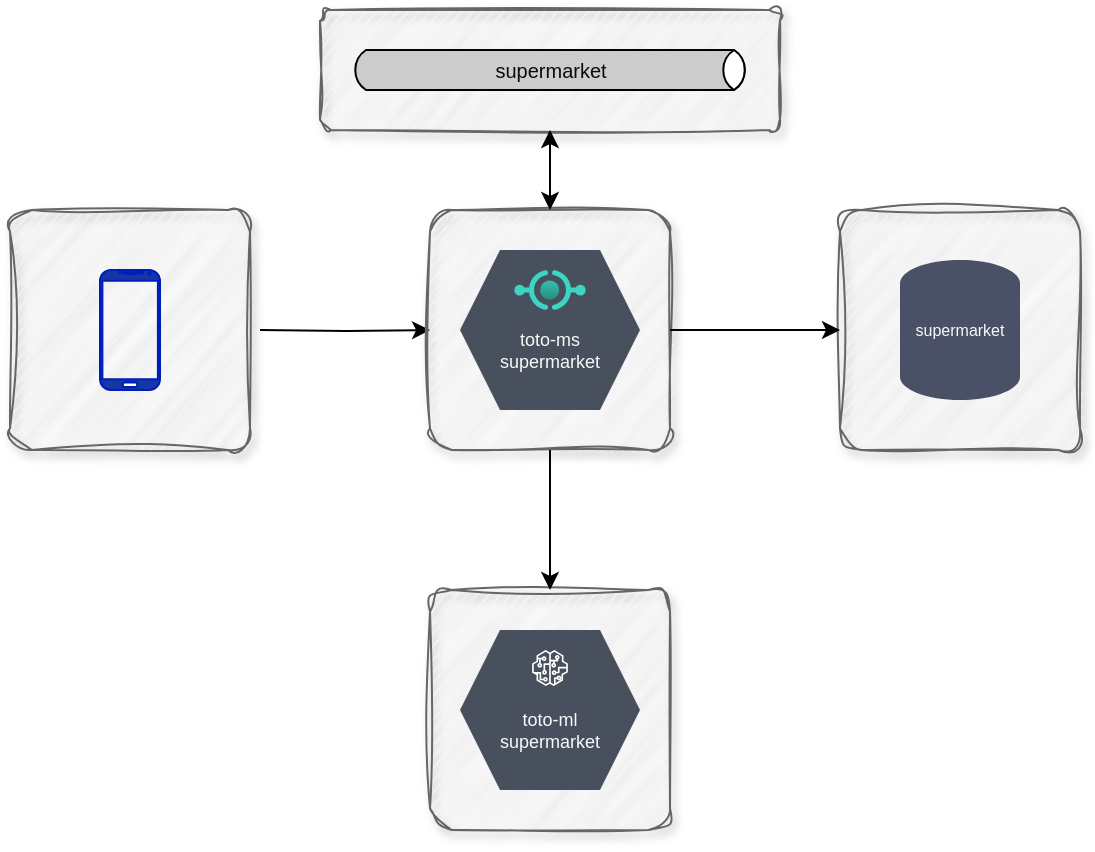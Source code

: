<mxfile version="23.1.2" type="github" pages="2">
  <diagram id="yPxyJZ8AM_hMuL3Unpa9" name="Architecture">
    <mxGraphModel dx="516" dy="759" grid="1" gridSize="10" guides="1" tooltips="1" connect="1" arrows="1" fold="1" page="1" pageScale="1" pageWidth="850" pageHeight="1100" math="0" shadow="0">
      <root>
        <mxCell id="0" />
        <mxCell id="1" parent="0" />
        <mxCell id="lnCJ62yekiQtUyWYJ2vn-1" value="" style="whiteSpace=wrap;html=1;aspect=fixed;fillColor=#f5f5f5;rounded=1;shadow=1;fontColor=#333333;strokeColor=#666666;arcSize=9;glass=0;sketch=1;curveFitting=1;jiggle=2;" vertex="1" parent="1">
          <mxGeometry x="1020" y="170" width="120" height="120" as="geometry" />
        </mxCell>
        <mxCell id="lnCJ62yekiQtUyWYJ2vn-2" style="edgeStyle=orthogonalEdgeStyle;rounded=0;orthogonalLoop=1;jettySize=auto;html=1;entryX=0;entryY=0.5;entryDx=0;entryDy=0;" edge="1" parent="1" target="lnCJ62yekiQtUyWYJ2vn-5">
          <mxGeometry relative="1" as="geometry">
            <mxPoint x="1145" y="230" as="sourcePoint" />
          </mxGeometry>
        </mxCell>
        <mxCell id="lnCJ62yekiQtUyWYJ2vn-3" value="" style="verticalLabelPosition=bottom;verticalAlign=top;html=1;shadow=0;dashed=0;strokeWidth=1;shape=mxgraph.android.phone2;strokeColor=#001DBC;fillColor=#1537a6;fontColor=#ffffff;" vertex="1" parent="1">
          <mxGeometry x="1065" y="200" width="30" height="60" as="geometry" />
        </mxCell>
        <mxCell id="lnCJ62yekiQtUyWYJ2vn-4" value="" style="group;rounded=1;arcSize=14;" vertex="1" connectable="0" parent="1">
          <mxGeometry x="1245" y="190" width="115" height="110" as="geometry" />
        </mxCell>
        <mxCell id="lnCJ62yekiQtUyWYJ2vn-5" value="" style="whiteSpace=wrap;html=1;aspect=fixed;fillColor=#f5f5f5;rounded=1;shadow=1;fontColor=#333333;strokeColor=#666666;arcSize=9;glass=0;sketch=1;curveFitting=1;jiggle=2;" vertex="1" parent="lnCJ62yekiQtUyWYJ2vn-4">
          <mxGeometry x="-14.99" y="-20" width="120" height="120" as="geometry" />
        </mxCell>
        <mxCell id="lnCJ62yekiQtUyWYJ2vn-6" value="&lt;div style=&quot;font-size: 9px;&quot;&gt;&lt;font style=&quot;font-size: 9px;&quot;&gt;toto-ms&lt;/font&gt;&lt;/div&gt;&lt;div style=&quot;font-size: 9px;&quot;&gt;&lt;font style=&quot;font-size: 9px;&quot;&gt;supermarket&lt;font style=&quot;font-size: 9px;&quot;&gt;&lt;br style=&quot;font-size: 9px;&quot;&gt;&lt;/font&gt;&lt;/font&gt;&lt;/div&gt;" style="shape=hexagon;perimeter=hexagonPerimeter2;whiteSpace=wrap;html=1;fixedSize=1;fillColor=#48505E;strokeColor=none;fontColor=#f8fafa;verticalAlign=bottom;spacingBottom=16;fontSize=9;" vertex="1" parent="lnCJ62yekiQtUyWYJ2vn-4">
          <mxGeometry width="90" height="80" as="geometry" />
        </mxCell>
        <mxCell id="lnCJ62yekiQtUyWYJ2vn-7" value="" style="image;aspect=fixed;html=1;points=[];align=center;fontSize=12;image=img/lib/azure2/other/API_Proxy.svg;imageBackground=none;" vertex="1" parent="lnCJ62yekiQtUyWYJ2vn-4">
          <mxGeometry x="27.11" y="10" width="35.79" height="20" as="geometry" />
        </mxCell>
        <mxCell id="lnCJ62yekiQtUyWYJ2vn-8" value="" style="group;rounded=1;arcSize=14;" vertex="1" connectable="0" parent="1">
          <mxGeometry x="1245" y="380" width="115" height="110" as="geometry" />
        </mxCell>
        <mxCell id="lnCJ62yekiQtUyWYJ2vn-9" value="" style="whiteSpace=wrap;html=1;aspect=fixed;fillColor=#f5f5f5;rounded=1;shadow=1;fontColor=#333333;strokeColor=#666666;arcSize=9;glass=0;sketch=1;curveFitting=1;jiggle=2;" vertex="1" parent="lnCJ62yekiQtUyWYJ2vn-8">
          <mxGeometry x="-14.99" y="-20" width="120" height="120" as="geometry" />
        </mxCell>
        <mxCell id="lnCJ62yekiQtUyWYJ2vn-10" value="" style="group" vertex="1" connectable="0" parent="lnCJ62yekiQtUyWYJ2vn-8">
          <mxGeometry width="90" height="80" as="geometry" />
        </mxCell>
        <mxCell id="lnCJ62yekiQtUyWYJ2vn-11" value="&lt;div style=&quot;font-size: 9px;&quot;&gt;&lt;font style=&quot;font-size: 9px;&quot;&gt;toto-ml&lt;/font&gt;&lt;/div&gt;&lt;div style=&quot;font-size: 9px;&quot;&gt;&lt;font style=&quot;font-size: 9px;&quot;&gt;supermarket&lt;font style=&quot;font-size: 9px;&quot;&gt;&lt;br style=&quot;font-size: 9px;&quot;&gt;&lt;/font&gt;&lt;/font&gt;&lt;/div&gt;" style="shape=hexagon;perimeter=hexagonPerimeter2;whiteSpace=wrap;html=1;fixedSize=1;fillColor=#48505E;strokeColor=none;fontColor=#f8fafa;verticalAlign=bottom;spacingBottom=16;fontSize=9;" vertex="1" parent="lnCJ62yekiQtUyWYJ2vn-10">
          <mxGeometry width="90" height="80" as="geometry" />
        </mxCell>
        <mxCell id="lnCJ62yekiQtUyWYJ2vn-12" value="" style="sketch=0;outlineConnect=0;dashed=0;verticalLabelPosition=bottom;verticalAlign=top;align=center;html=1;fontSize=12;fontStyle=0;aspect=fixed;pointerEvents=1;shape=mxgraph.aws4.sagemaker_model;" vertex="1" parent="lnCJ62yekiQtUyWYJ2vn-10">
          <mxGeometry x="36" y="10" width="18" height="18" as="geometry" />
        </mxCell>
        <mxCell id="lnCJ62yekiQtUyWYJ2vn-13" value="" style="group;verticalAlign=top;" vertex="1" connectable="0" parent="1">
          <mxGeometry x="1175" y="70" width="230" height="60" as="geometry" />
        </mxCell>
        <mxCell id="lnCJ62yekiQtUyWYJ2vn-14" value="" style="whiteSpace=wrap;html=1;fillColor=#f5f5f5;rounded=1;shadow=1;fontColor=#333333;strokeColor=#666666;arcSize=9;glass=0;sketch=1;curveFitting=1;jiggle=2;imageAspect=0;imageHeight=67;perimeterSpacing=0;" vertex="1" parent="lnCJ62yekiQtUyWYJ2vn-13">
          <mxGeometry width="230" height="60" as="geometry" />
        </mxCell>
        <mxCell id="lnCJ62yekiQtUyWYJ2vn-15" value="&lt;font color=&quot;#0c0c0c&quot; style=&quot;font-size: 10px;&quot;&gt;supermarket&lt;/font&gt;" style="html=1;outlineConnect=0;fillColor=#CCCCCC;strokeColor=default;gradientColor=none;gradientDirection=north;strokeWidth=1;shape=mxgraph.networks.bus;gradientColor=none;gradientDirection=north;fontColor=#ffffff;perimeter=backbonePerimeter;backboneSize=20;shadow=0;fontSize=10;" vertex="1" parent="lnCJ62yekiQtUyWYJ2vn-13">
          <mxGeometry x="15" y="19.997" width="200" height="20" as="geometry" />
        </mxCell>
        <mxCell id="lnCJ62yekiQtUyWYJ2vn-16" style="edgeStyle=orthogonalEdgeStyle;rounded=0;orthogonalLoop=1;jettySize=auto;html=1;entryX=0.5;entryY=0;entryDx=0;entryDy=0;" edge="1" parent="1" source="lnCJ62yekiQtUyWYJ2vn-5" target="lnCJ62yekiQtUyWYJ2vn-9">
          <mxGeometry relative="1" as="geometry" />
        </mxCell>
        <mxCell id="lnCJ62yekiQtUyWYJ2vn-17" value="" style="whiteSpace=wrap;html=1;aspect=fixed;fillColor=#f5f5f5;rounded=1;shadow=1;fontColor=#333333;strokeColor=#666666;arcSize=9;glass=0;sketch=1;curveFitting=1;jiggle=2;" vertex="1" parent="1">
          <mxGeometry x="1435" y="170" width="120" height="120" as="geometry" />
        </mxCell>
        <mxCell id="lnCJ62yekiQtUyWYJ2vn-18" value="supermarket" style="strokeWidth=2;html=1;shape=mxgraph.flowchart.database;whiteSpace=wrap;fontSize=8;fillColor=#4a5066;strokeColor=none;fontColor=#fafafa;" vertex="1" parent="1">
          <mxGeometry x="1465" y="195" width="60" height="70" as="geometry" />
        </mxCell>
        <mxCell id="lnCJ62yekiQtUyWYJ2vn-19" style="edgeStyle=orthogonalEdgeStyle;rounded=0;orthogonalLoop=1;jettySize=auto;html=1;" edge="1" parent="1" source="lnCJ62yekiQtUyWYJ2vn-5" target="lnCJ62yekiQtUyWYJ2vn-17">
          <mxGeometry relative="1" as="geometry" />
        </mxCell>
        <mxCell id="lnCJ62yekiQtUyWYJ2vn-20" style="edgeStyle=orthogonalEdgeStyle;rounded=0;orthogonalLoop=1;jettySize=auto;html=1;exitX=0.5;exitY=0;exitDx=0;exitDy=0;entryX=0.5;entryY=1;entryDx=0;entryDy=0;startArrow=classic;startFill=1;" edge="1" parent="1" source="lnCJ62yekiQtUyWYJ2vn-5" target="lnCJ62yekiQtUyWYJ2vn-14">
          <mxGeometry relative="1" as="geometry" />
        </mxCell>
      </root>
    </mxGraphModel>
  </diagram>
  <diagram name="Flow 1" id="ctHLmJBiPTk4kEDyf0uC">
    <mxGraphModel dx="584" dy="797" grid="1" gridSize="10" guides="1" tooltips="1" connect="1" arrows="1" fold="1" page="1" pageScale="1" pageWidth="850" pageHeight="1100" math="0" shadow="0">
      <root>
        <mxCell id="vyV7tBqPM29eVG8tMl74-0" />
        <mxCell id="vyV7tBqPM29eVG8tMl74-1" parent="vyV7tBqPM29eVG8tMl74-0" />
        <mxCell id="vyV7tBqPM29eVG8tMl74-2" value="" style="whiteSpace=wrap;html=1;aspect=fixed;fillColor=#f5f5f5;rounded=1;shadow=1;fontColor=#333333;strokeColor=#666666;arcSize=9;glass=0;sketch=1;curveFitting=1;jiggle=2;" vertex="1" parent="vyV7tBqPM29eVG8tMl74-1">
          <mxGeometry x="900" y="170" width="120" height="120" as="geometry" />
        </mxCell>
        <mxCell id="vyV7tBqPM29eVG8tMl74-3" style="edgeStyle=orthogonalEdgeStyle;rounded=0;orthogonalLoop=1;jettySize=auto;html=1;entryX=0;entryY=0.5;entryDx=0;entryDy=0;exitX=1;exitY=0.5;exitDx=0;exitDy=0;" edge="1" parent="vyV7tBqPM29eVG8tMl74-1" target="vyV7tBqPM29eVG8tMl74-6" source="vyV7tBqPM29eVG8tMl74-2">
          <mxGeometry relative="1" as="geometry">
            <mxPoint x="1145" y="230" as="sourcePoint" />
          </mxGeometry>
        </mxCell>
        <mxCell id="Lie1hnAzMxNPA37Isurs-0" value="Add item" style="edgeLabel;html=1;align=center;verticalAlign=middle;resizable=0;points=[];" vertex="1" connectable="0" parent="vyV7tBqPM29eVG8tMl74-3">
          <mxGeometry x="-0.181" y="-1" relative="1" as="geometry">
            <mxPoint x="4" y="-11" as="offset" />
          </mxGeometry>
        </mxCell>
        <mxCell id="vyV7tBqPM29eVG8tMl74-4" value="" style="verticalLabelPosition=bottom;verticalAlign=top;html=1;shadow=0;dashed=0;strokeWidth=1;shape=mxgraph.android.phone2;strokeColor=#001DBC;fillColor=#1537a6;fontColor=#ffffff;" vertex="1" parent="vyV7tBqPM29eVG8tMl74-1">
          <mxGeometry x="945" y="200" width="30" height="60" as="geometry" />
        </mxCell>
        <mxCell id="vyV7tBqPM29eVG8tMl74-5" value="" style="group;rounded=1;arcSize=14;" vertex="1" connectable="0" parent="vyV7tBqPM29eVG8tMl74-1">
          <mxGeometry x="1245" y="190" width="115" height="110" as="geometry" />
        </mxCell>
        <mxCell id="vyV7tBqPM29eVG8tMl74-6" value="" style="whiteSpace=wrap;html=1;aspect=fixed;fillColor=#f5f5f5;rounded=1;shadow=1;fontColor=#333333;strokeColor=#666666;arcSize=9;glass=0;sketch=1;curveFitting=1;jiggle=2;" vertex="1" parent="vyV7tBqPM29eVG8tMl74-5">
          <mxGeometry x="-14.99" y="-20" width="120" height="120" as="geometry" />
        </mxCell>
        <mxCell id="vyV7tBqPM29eVG8tMl74-7" value="&lt;div style=&quot;font-size: 9px;&quot;&gt;&lt;font style=&quot;font-size: 9px;&quot;&gt;toto-ms&lt;/font&gt;&lt;/div&gt;&lt;div style=&quot;font-size: 9px;&quot;&gt;&lt;font style=&quot;font-size: 9px;&quot;&gt;supermarket&lt;font style=&quot;font-size: 9px;&quot;&gt;&lt;br style=&quot;font-size: 9px;&quot;&gt;&lt;/font&gt;&lt;/font&gt;&lt;/div&gt;" style="shape=hexagon;perimeter=hexagonPerimeter2;whiteSpace=wrap;html=1;fixedSize=1;fillColor=#48505E;strokeColor=none;fontColor=#f8fafa;verticalAlign=bottom;spacingBottom=16;fontSize=9;" vertex="1" parent="vyV7tBqPM29eVG8tMl74-5">
          <mxGeometry width="90" height="80" as="geometry" />
        </mxCell>
        <mxCell id="vyV7tBqPM29eVG8tMl74-8" value="" style="image;aspect=fixed;html=1;points=[];align=center;fontSize=12;image=img/lib/azure2/other/API_Proxy.svg;imageBackground=none;" vertex="1" parent="vyV7tBqPM29eVG8tMl74-5">
          <mxGeometry x="27.11" y="10" width="35.79" height="20" as="geometry" />
        </mxCell>
        <mxCell id="vyV7tBqPM29eVG8tMl74-9" value="" style="group;rounded=1;arcSize=14;" vertex="1" connectable="0" parent="vyV7tBqPM29eVG8tMl74-1">
          <mxGeometry x="1245" y="380" width="115" height="110" as="geometry" />
        </mxCell>
        <mxCell id="vyV7tBqPM29eVG8tMl74-10" value="" style="whiteSpace=wrap;html=1;aspect=fixed;fillColor=#f5f5f5;rounded=1;shadow=1;fontColor=#333333;strokeColor=#666666;arcSize=9;glass=0;sketch=1;curveFitting=1;jiggle=2;" vertex="1" parent="vyV7tBqPM29eVG8tMl74-9">
          <mxGeometry x="-14.99" y="-20" width="120" height="120" as="geometry" />
        </mxCell>
        <mxCell id="vyV7tBqPM29eVG8tMl74-11" value="" style="group" vertex="1" connectable="0" parent="vyV7tBqPM29eVG8tMl74-9">
          <mxGeometry width="90" height="80" as="geometry" />
        </mxCell>
        <mxCell id="vyV7tBqPM29eVG8tMl74-12" value="&lt;div style=&quot;font-size: 9px;&quot;&gt;&lt;font style=&quot;font-size: 9px;&quot;&gt;toto-ml&lt;/font&gt;&lt;/div&gt;&lt;div style=&quot;font-size: 9px;&quot;&gt;&lt;font style=&quot;font-size: 9px;&quot;&gt;supermarket&lt;font style=&quot;font-size: 9px;&quot;&gt;&lt;br style=&quot;font-size: 9px;&quot;&gt;&lt;/font&gt;&lt;/font&gt;&lt;/div&gt;" style="shape=hexagon;perimeter=hexagonPerimeter2;whiteSpace=wrap;html=1;fixedSize=1;fillColor=#48505E;strokeColor=none;fontColor=#f8fafa;verticalAlign=bottom;spacingBottom=16;fontSize=9;" vertex="1" parent="vyV7tBqPM29eVG8tMl74-11">
          <mxGeometry width="90" height="80" as="geometry" />
        </mxCell>
        <mxCell id="vyV7tBqPM29eVG8tMl74-13" value="" style="sketch=0;outlineConnect=0;dashed=0;verticalLabelPosition=bottom;verticalAlign=top;align=center;html=1;fontSize=12;fontStyle=0;aspect=fixed;pointerEvents=1;shape=mxgraph.aws4.sagemaker_model;" vertex="1" parent="vyV7tBqPM29eVG8tMl74-11">
          <mxGeometry x="36" y="10" width="18" height="18" as="geometry" />
        </mxCell>
        <mxCell id="vyV7tBqPM29eVG8tMl74-14" value="" style="group;verticalAlign=top;" vertex="1" connectable="0" parent="vyV7tBqPM29eVG8tMl74-1">
          <mxGeometry x="1175.01" y="40" width="230" height="60" as="geometry" />
        </mxCell>
        <mxCell id="vyV7tBqPM29eVG8tMl74-15" value="" style="whiteSpace=wrap;html=1;fillColor=#f5f5f5;rounded=1;shadow=1;fontColor=#333333;strokeColor=#666666;arcSize=9;glass=0;sketch=1;curveFitting=1;jiggle=2;imageAspect=0;imageHeight=67;perimeterSpacing=0;" vertex="1" parent="vyV7tBqPM29eVG8tMl74-14">
          <mxGeometry width="230" height="60" as="geometry" />
        </mxCell>
        <mxCell id="vyV7tBqPM29eVG8tMl74-16" value="&lt;font color=&quot;#0c0c0c&quot; style=&quot;font-size: 10px;&quot;&gt;supermarket&lt;/font&gt;" style="html=1;outlineConnect=0;fillColor=#CCCCCC;strokeColor=default;gradientColor=none;gradientDirection=north;strokeWidth=1;shape=mxgraph.networks.bus;gradientColor=none;gradientDirection=north;fontColor=#ffffff;perimeter=backbonePerimeter;backboneSize=20;shadow=0;fontSize=10;" vertex="1" parent="vyV7tBqPM29eVG8tMl74-14">
          <mxGeometry x="15" y="19.997" width="200" height="20" as="geometry" />
        </mxCell>
        <mxCell id="vyV7tBqPM29eVG8tMl74-17" style="edgeStyle=orthogonalEdgeStyle;rounded=0;orthogonalLoop=1;jettySize=auto;html=1;entryX=0.5;entryY=0;entryDx=0;entryDy=0;" edge="1" parent="vyV7tBqPM29eVG8tMl74-1" source="vyV7tBqPM29eVG8tMl74-6" target="vyV7tBqPM29eVG8tMl74-10">
          <mxGeometry relative="1" as="geometry" />
        </mxCell>
        <mxCell id="Lie1hnAzMxNPA37Isurs-2" value="Sort Item" style="edgeLabel;html=1;align=center;verticalAlign=middle;resizable=0;points=[];" vertex="1" connectable="0" parent="vyV7tBqPM29eVG8tMl74-17">
          <mxGeometry x="-0.057" y="3" relative="1" as="geometry">
            <mxPoint as="offset" />
          </mxGeometry>
        </mxCell>
        <mxCell id="vyV7tBqPM29eVG8tMl74-18" value="" style="whiteSpace=wrap;html=1;aspect=fixed;fillColor=#f5f5f5;rounded=1;shadow=1;fontColor=#333333;strokeColor=#666666;arcSize=9;glass=0;sketch=1;curveFitting=1;jiggle=2;" vertex="1" parent="vyV7tBqPM29eVG8tMl74-1">
          <mxGeometry x="1520" y="170" width="120" height="120" as="geometry" />
        </mxCell>
        <mxCell id="vyV7tBqPM29eVG8tMl74-19" value="supermarket" style="strokeWidth=2;html=1;shape=mxgraph.flowchart.database;whiteSpace=wrap;fontSize=8;fillColor=#4a5066;strokeColor=none;fontColor=#fafafa;" vertex="1" parent="vyV7tBqPM29eVG8tMl74-1">
          <mxGeometry x="1550" y="195" width="60" height="70" as="geometry" />
        </mxCell>
        <mxCell id="vyV7tBqPM29eVG8tMl74-20" style="edgeStyle=orthogonalEdgeStyle;rounded=0;orthogonalLoop=1;jettySize=auto;html=1;" edge="1" parent="vyV7tBqPM29eVG8tMl74-1" source="vyV7tBqPM29eVG8tMl74-6" target="vyV7tBqPM29eVG8tMl74-18">
          <mxGeometry relative="1" as="geometry" />
        </mxCell>
        <mxCell id="Lie1hnAzMxNPA37Isurs-1" value="Save Item" style="edgeLabel;html=1;align=center;verticalAlign=middle;resizable=0;points=[];" vertex="1" connectable="0" parent="vyV7tBqPM29eVG8tMl74-20">
          <mxGeometry x="-0.13" y="-3" relative="1" as="geometry">
            <mxPoint y="-13" as="offset" />
          </mxGeometry>
        </mxCell>
        <mxCell id="Lie1hnAzMxNPA37Isurs-4" style="edgeStyle=orthogonalEdgeStyle;rounded=0;orthogonalLoop=1;jettySize=auto;html=1;exitX=0.25;exitY=0;exitDx=0;exitDy=0;entryX=0;entryY=0.5;entryDx=0;entryDy=0;" edge="1" parent="vyV7tBqPM29eVG8tMl74-1" source="vyV7tBqPM29eVG8tMl74-6" target="vyV7tBqPM29eVG8tMl74-15">
          <mxGeometry relative="1" as="geometry" />
        </mxCell>
        <mxCell id="Lie1hnAzMxNPA37Isurs-6" value="Item Added" style="edgeLabel;html=1;align=center;verticalAlign=middle;resizable=0;points=[];" vertex="1" connectable="0" parent="Lie1hnAzMxNPA37Isurs-4">
          <mxGeometry x="-0.085" y="5" relative="1" as="geometry">
            <mxPoint x="8" y="10" as="offset" />
          </mxGeometry>
        </mxCell>
        <mxCell id="Lie1hnAzMxNPA37Isurs-5" style="edgeStyle=orthogonalEdgeStyle;rounded=0;orthogonalLoop=1;jettySize=auto;html=1;exitX=1;exitY=0.5;exitDx=0;exitDy=0;entryX=0.75;entryY=0;entryDx=0;entryDy=0;" edge="1" parent="vyV7tBqPM29eVG8tMl74-1" source="vyV7tBqPM29eVG8tMl74-15" target="vyV7tBqPM29eVG8tMl74-6">
          <mxGeometry relative="1" as="geometry" />
        </mxCell>
        <mxCell id="Lie1hnAzMxNPA37Isurs-7" value="Item Added" style="edgeLabel;html=1;align=center;verticalAlign=middle;resizable=0;points=[];" vertex="1" connectable="0" parent="Lie1hnAzMxNPA37Isurs-5">
          <mxGeometry x="-0.111" y="1" relative="1" as="geometry">
            <mxPoint x="-10" y="14" as="offset" />
          </mxGeometry>
        </mxCell>
        <mxCell id="Lie1hnAzMxNPA37Isurs-8" style="edgeStyle=orthogonalEdgeStyle;rounded=0;orthogonalLoop=1;jettySize=auto;html=1;exitX=1;exitY=0.75;exitDx=0;exitDy=0;entryX=0;entryY=0.75;entryDx=0;entryDy=0;" edge="1" parent="vyV7tBqPM29eVG8tMl74-1" source="vyV7tBqPM29eVG8tMl74-6" target="vyV7tBqPM29eVG8tMl74-18">
          <mxGeometry relative="1" as="geometry" />
        </mxCell>
        <mxCell id="Lie1hnAzMxNPA37Isurs-9" value="Save Sorted Lists" style="edgeLabel;html=1;align=center;verticalAlign=middle;resizable=0;points=[];" vertex="1" connectable="0" parent="Lie1hnAzMxNPA37Isurs-8">
          <mxGeometry x="0.271" y="-2" relative="1" as="geometry">
            <mxPoint x="-18" y="8" as="offset" />
          </mxGeometry>
        </mxCell>
        <mxCell id="Lie1hnAzMxNPA37Isurs-12" value="1" style="ellipse;whiteSpace=wrap;html=1;aspect=fixed;strokeColor=none;fillColor=#dadab9;" vertex="1" parent="vyV7tBqPM29eVG8tMl74-1">
          <mxGeometry x="1050" y="190" width="30" height="30" as="geometry" />
        </mxCell>
        <mxCell id="Lie1hnAzMxNPA37Isurs-16" value="2" style="ellipse;whiteSpace=wrap;html=1;aspect=fixed;strokeColor=none;fillColor=#dadab9;" vertex="1" parent="vyV7tBqPM29eVG8tMl74-1">
          <mxGeometry x="1360" y="195" width="30" height="30" as="geometry" />
        </mxCell>
        <mxCell id="Lie1hnAzMxNPA37Isurs-17" value="3" style="ellipse;whiteSpace=wrap;html=1;aspect=fixed;strokeColor=none;fillColor=#dadab9;" vertex="1" parent="vyV7tBqPM29eVG8tMl74-1">
          <mxGeometry x="1200" y="110" width="30" height="30" as="geometry" />
        </mxCell>
        <mxCell id="Lie1hnAzMxNPA37Isurs-18" value="4" style="ellipse;whiteSpace=wrap;html=1;aspect=fixed;strokeColor=none;fillColor=#dadab9;" vertex="1" parent="vyV7tBqPM29eVG8tMl74-1">
          <mxGeometry x="1420" y="110" width="30" height="30" as="geometry" />
        </mxCell>
        <mxCell id="Lie1hnAzMxNPA37Isurs-19" value="5" style="ellipse;whiteSpace=wrap;html=1;aspect=fixed;strokeColor=none;fillColor=#dadab9;" vertex="1" parent="vyV7tBqPM29eVG8tMl74-1">
          <mxGeometry x="1230" y="310" width="30" height="30" as="geometry" />
        </mxCell>
        <mxCell id="Lie1hnAzMxNPA37Isurs-20" value="6" style="ellipse;whiteSpace=wrap;html=1;aspect=fixed;strokeColor=none;fillColor=#dadab9;" vertex="1" parent="vyV7tBqPM29eVG8tMl74-1">
          <mxGeometry x="1430" y="280" width="30" height="30" as="geometry" />
        </mxCell>
      </root>
    </mxGraphModel>
  </diagram>
</mxfile>
